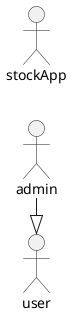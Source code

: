 @startuml stockApp 
left to right direction
skinparam packageStyle rectangle

actor user
actor admin
actor stockApp

admin -|> user

newpage

stockApp - (borrar o reasignar [a otro EAP] redes)

admin - (CRUD\n users)
admin - (CRUD\n tipos de dispositivos)
user - (CRUD dispositivos)

stockApp - (mostrar estado sistema)
stockApp - (asociar a EAP)

rectangle Centros_Salud {
  user - (crear EAPs)
  user - (editar EAPs)
  user - (borrar EAPs)
}

rectangle Consultorios {
  user - (crear consultorio) 
  user - (editar consultorio)
  user - (borrar consultorio)
}

rectangle Redes {
  user - (añadir red)
  user - (editar redes)
  user - (borrar redes)
}

Consultorios <|- Centros_Salud
(CRUD dispositivos) --> (asociar a EAP) : <<include>>
(crear consultorio) --> (asociar a EAP) : <<include>>
(borrar redes) --> (borrar o reasignar [a otra red] dispositivos) : <<include>>
(borrar consultorio) --> (borrar o reasignar [a otro EAP] redes) : <<include>>
(borrar o reasignar [a otro EAP] redes) --> (borrar o reasignar [a otra red] dispositivos) : <<include>>
(borrar EAPs) --> (borrar o reasignar [a otro EAP] redes) : <<include>>

rectangle Busquedas {
  user - (busquedas)
}
@enduml